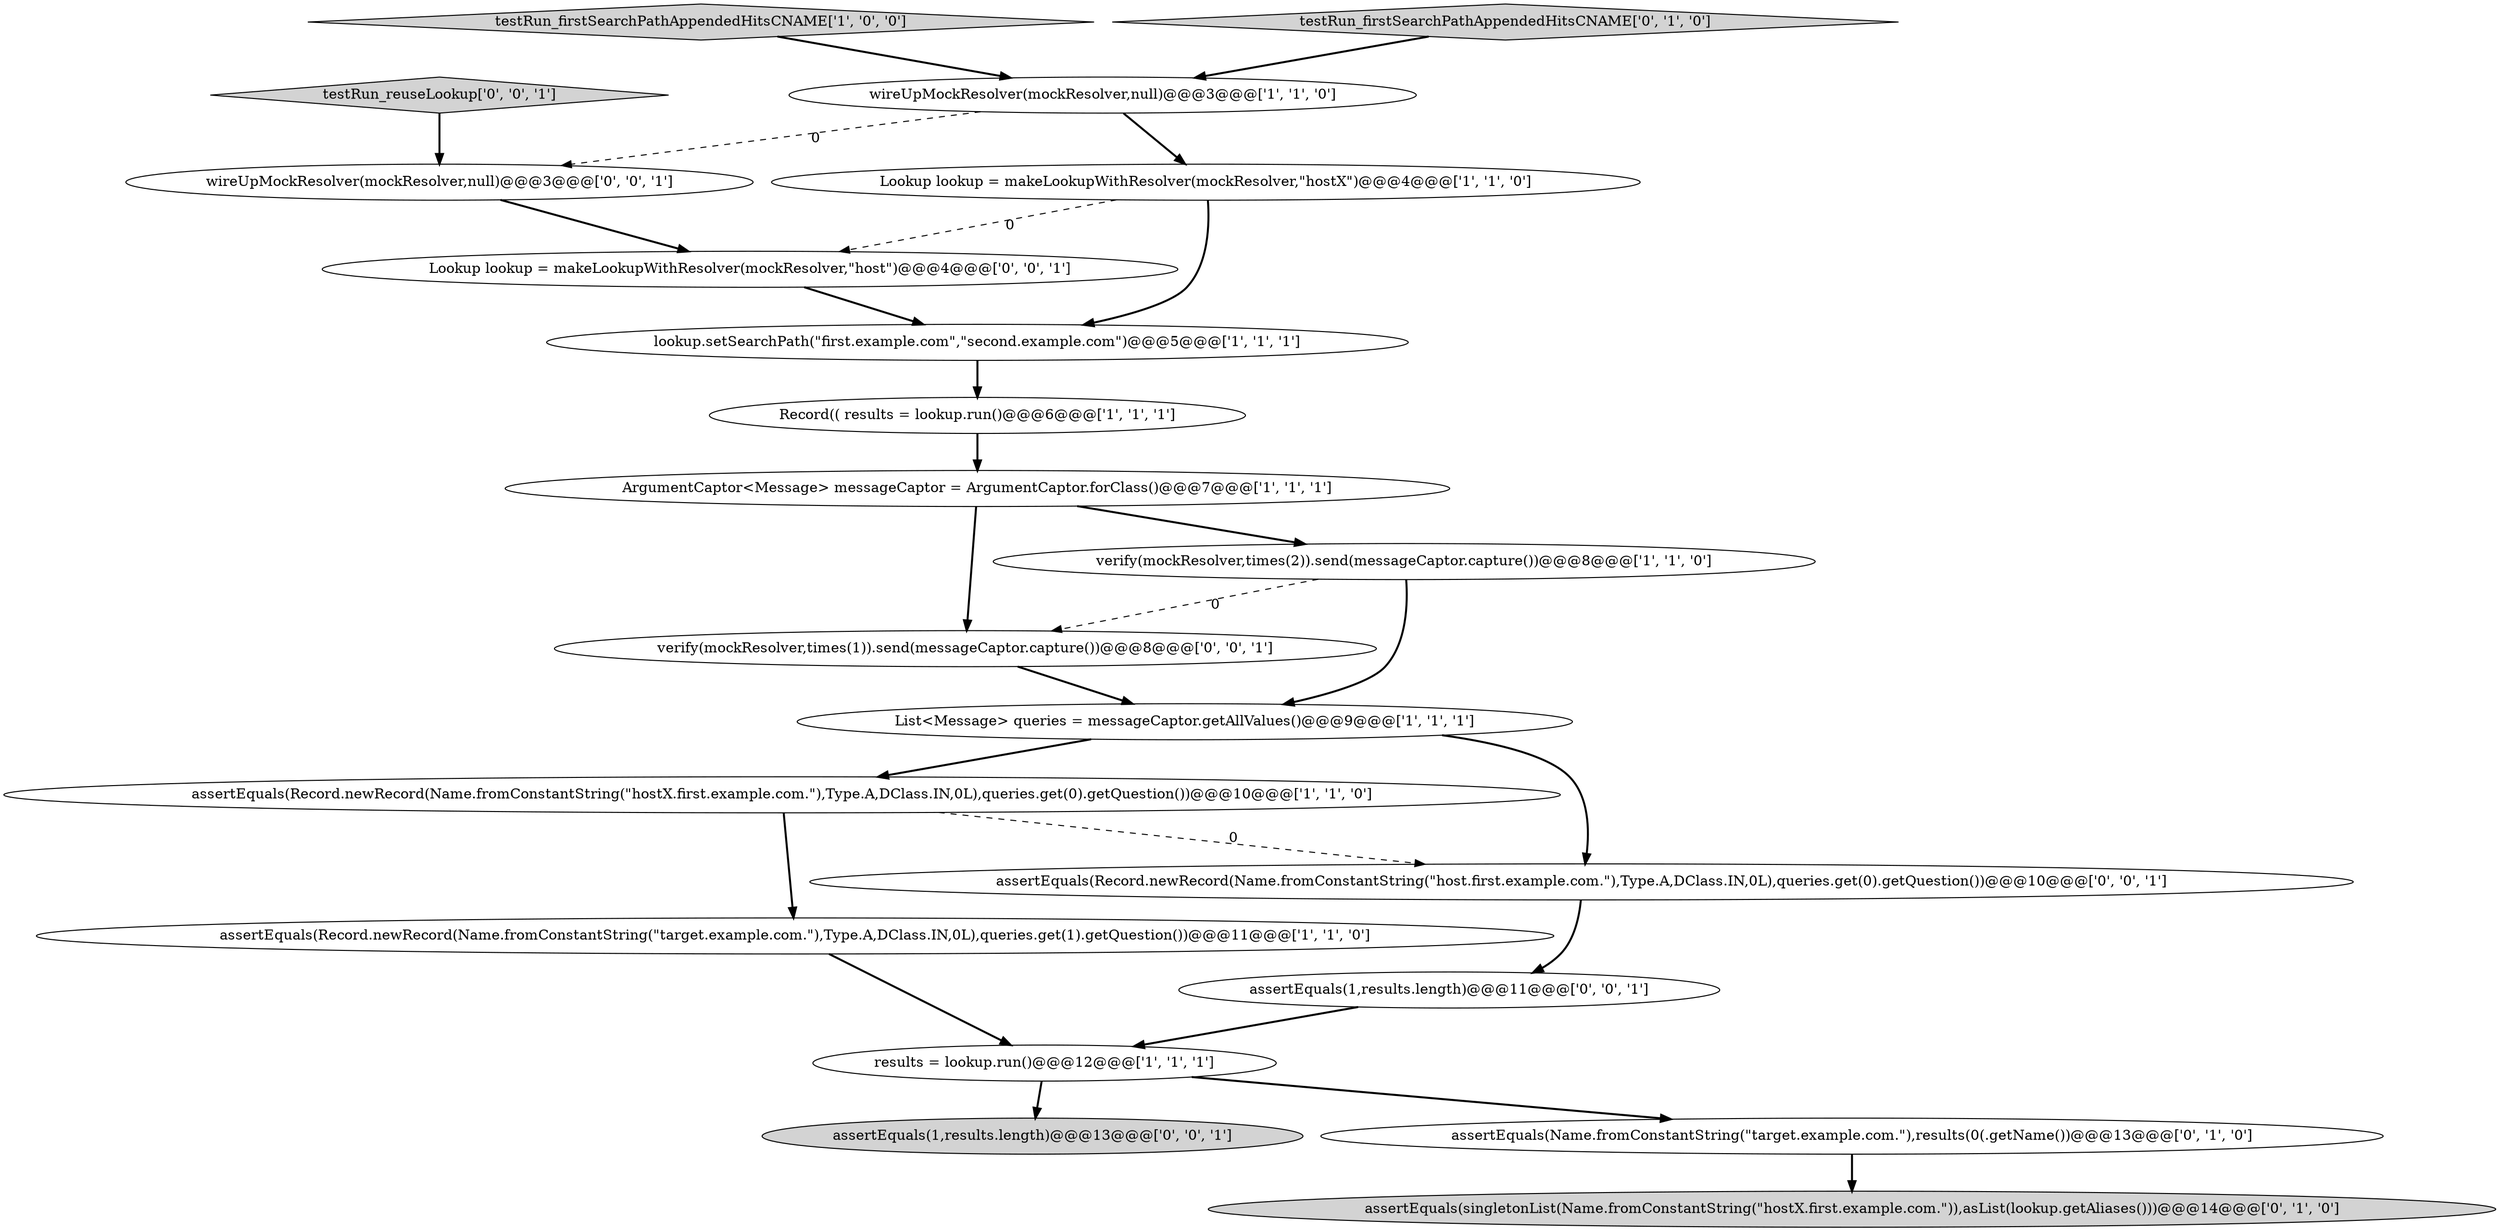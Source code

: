 digraph {
0 [style = filled, label = "results = lookup.run()@@@12@@@['1', '1', '1']", fillcolor = white, shape = ellipse image = "AAA0AAABBB1BBB"];
16 [style = filled, label = "assertEquals(1,results.length)@@@13@@@['0', '0', '1']", fillcolor = lightgray, shape = ellipse image = "AAA0AAABBB3BBB"];
2 [style = filled, label = "wireUpMockResolver(mockResolver,null)@@@3@@@['1', '1', '0']", fillcolor = white, shape = ellipse image = "AAA0AAABBB1BBB"];
3 [style = filled, label = "testRun_firstSearchPathAppendedHitsCNAME['1', '0', '0']", fillcolor = lightgray, shape = diamond image = "AAA0AAABBB1BBB"];
11 [style = filled, label = "assertEquals(Name.fromConstantString(\"target.example.com.\"),results(0(.getName())@@@13@@@['0', '1', '0']", fillcolor = white, shape = ellipse image = "AAA1AAABBB2BBB"];
4 [style = filled, label = "Record(( results = lookup.run()@@@6@@@['1', '1', '1']", fillcolor = white, shape = ellipse image = "AAA0AAABBB1BBB"];
13 [style = filled, label = "assertEquals(singletonList(Name.fromConstantString(\"hostX.first.example.com.\")),asList(lookup.getAliases()))@@@14@@@['0', '1', '0']", fillcolor = lightgray, shape = ellipse image = "AAA1AAABBB2BBB"];
14 [style = filled, label = "wireUpMockResolver(mockResolver,null)@@@3@@@['0', '0', '1']", fillcolor = white, shape = ellipse image = "AAA0AAABBB3BBB"];
6 [style = filled, label = "assertEquals(Record.newRecord(Name.fromConstantString(\"hostX.first.example.com.\"),Type.A,DClass.IN,0L),queries.get(0).getQuestion())@@@10@@@['1', '1', '0']", fillcolor = white, shape = ellipse image = "AAA0AAABBB1BBB"];
15 [style = filled, label = "verify(mockResolver,times(1)).send(messageCaptor.capture())@@@8@@@['0', '0', '1']", fillcolor = white, shape = ellipse image = "AAA0AAABBB3BBB"];
7 [style = filled, label = "ArgumentCaptor<Message> messageCaptor = ArgumentCaptor.forClass()@@@7@@@['1', '1', '1']", fillcolor = white, shape = ellipse image = "AAA0AAABBB1BBB"];
19 [style = filled, label = "assertEquals(1,results.length)@@@11@@@['0', '0', '1']", fillcolor = white, shape = ellipse image = "AAA0AAABBB3BBB"];
8 [style = filled, label = "lookup.setSearchPath(\"first.example.com\",\"second.example.com\")@@@5@@@['1', '1', '1']", fillcolor = white, shape = ellipse image = "AAA0AAABBB1BBB"];
17 [style = filled, label = "Lookup lookup = makeLookupWithResolver(mockResolver,\"host\")@@@4@@@['0', '0', '1']", fillcolor = white, shape = ellipse image = "AAA0AAABBB3BBB"];
9 [style = filled, label = "Lookup lookup = makeLookupWithResolver(mockResolver,\"hostX\")@@@4@@@['1', '1', '0']", fillcolor = white, shape = ellipse image = "AAA0AAABBB1BBB"];
18 [style = filled, label = "testRun_reuseLookup['0', '0', '1']", fillcolor = lightgray, shape = diamond image = "AAA0AAABBB3BBB"];
20 [style = filled, label = "assertEquals(Record.newRecord(Name.fromConstantString(\"host.first.example.com.\"),Type.A,DClass.IN,0L),queries.get(0).getQuestion())@@@10@@@['0', '0', '1']", fillcolor = white, shape = ellipse image = "AAA0AAABBB3BBB"];
12 [style = filled, label = "testRun_firstSearchPathAppendedHitsCNAME['0', '1', '0']", fillcolor = lightgray, shape = diamond image = "AAA0AAABBB2BBB"];
5 [style = filled, label = "verify(mockResolver,times(2)).send(messageCaptor.capture())@@@8@@@['1', '1', '0']", fillcolor = white, shape = ellipse image = "AAA0AAABBB1BBB"];
1 [style = filled, label = "List<Message> queries = messageCaptor.getAllValues()@@@9@@@['1', '1', '1']", fillcolor = white, shape = ellipse image = "AAA0AAABBB1BBB"];
10 [style = filled, label = "assertEquals(Record.newRecord(Name.fromConstantString(\"target.example.com.\"),Type.A,DClass.IN,0L),queries.get(1).getQuestion())@@@11@@@['1', '1', '0']", fillcolor = white, shape = ellipse image = "AAA0AAABBB1BBB"];
14->17 [style = bold, label=""];
4->7 [style = bold, label=""];
15->1 [style = bold, label=""];
6->20 [style = dashed, label="0"];
8->4 [style = bold, label=""];
3->2 [style = bold, label=""];
12->2 [style = bold, label=""];
5->1 [style = bold, label=""];
9->17 [style = dashed, label="0"];
19->0 [style = bold, label=""];
1->6 [style = bold, label=""];
0->11 [style = bold, label=""];
20->19 [style = bold, label=""];
6->10 [style = bold, label=""];
2->9 [style = bold, label=""];
2->14 [style = dashed, label="0"];
11->13 [style = bold, label=""];
17->8 [style = bold, label=""];
7->5 [style = bold, label=""];
7->15 [style = bold, label=""];
9->8 [style = bold, label=""];
1->20 [style = bold, label=""];
18->14 [style = bold, label=""];
5->15 [style = dashed, label="0"];
10->0 [style = bold, label=""];
0->16 [style = bold, label=""];
}
